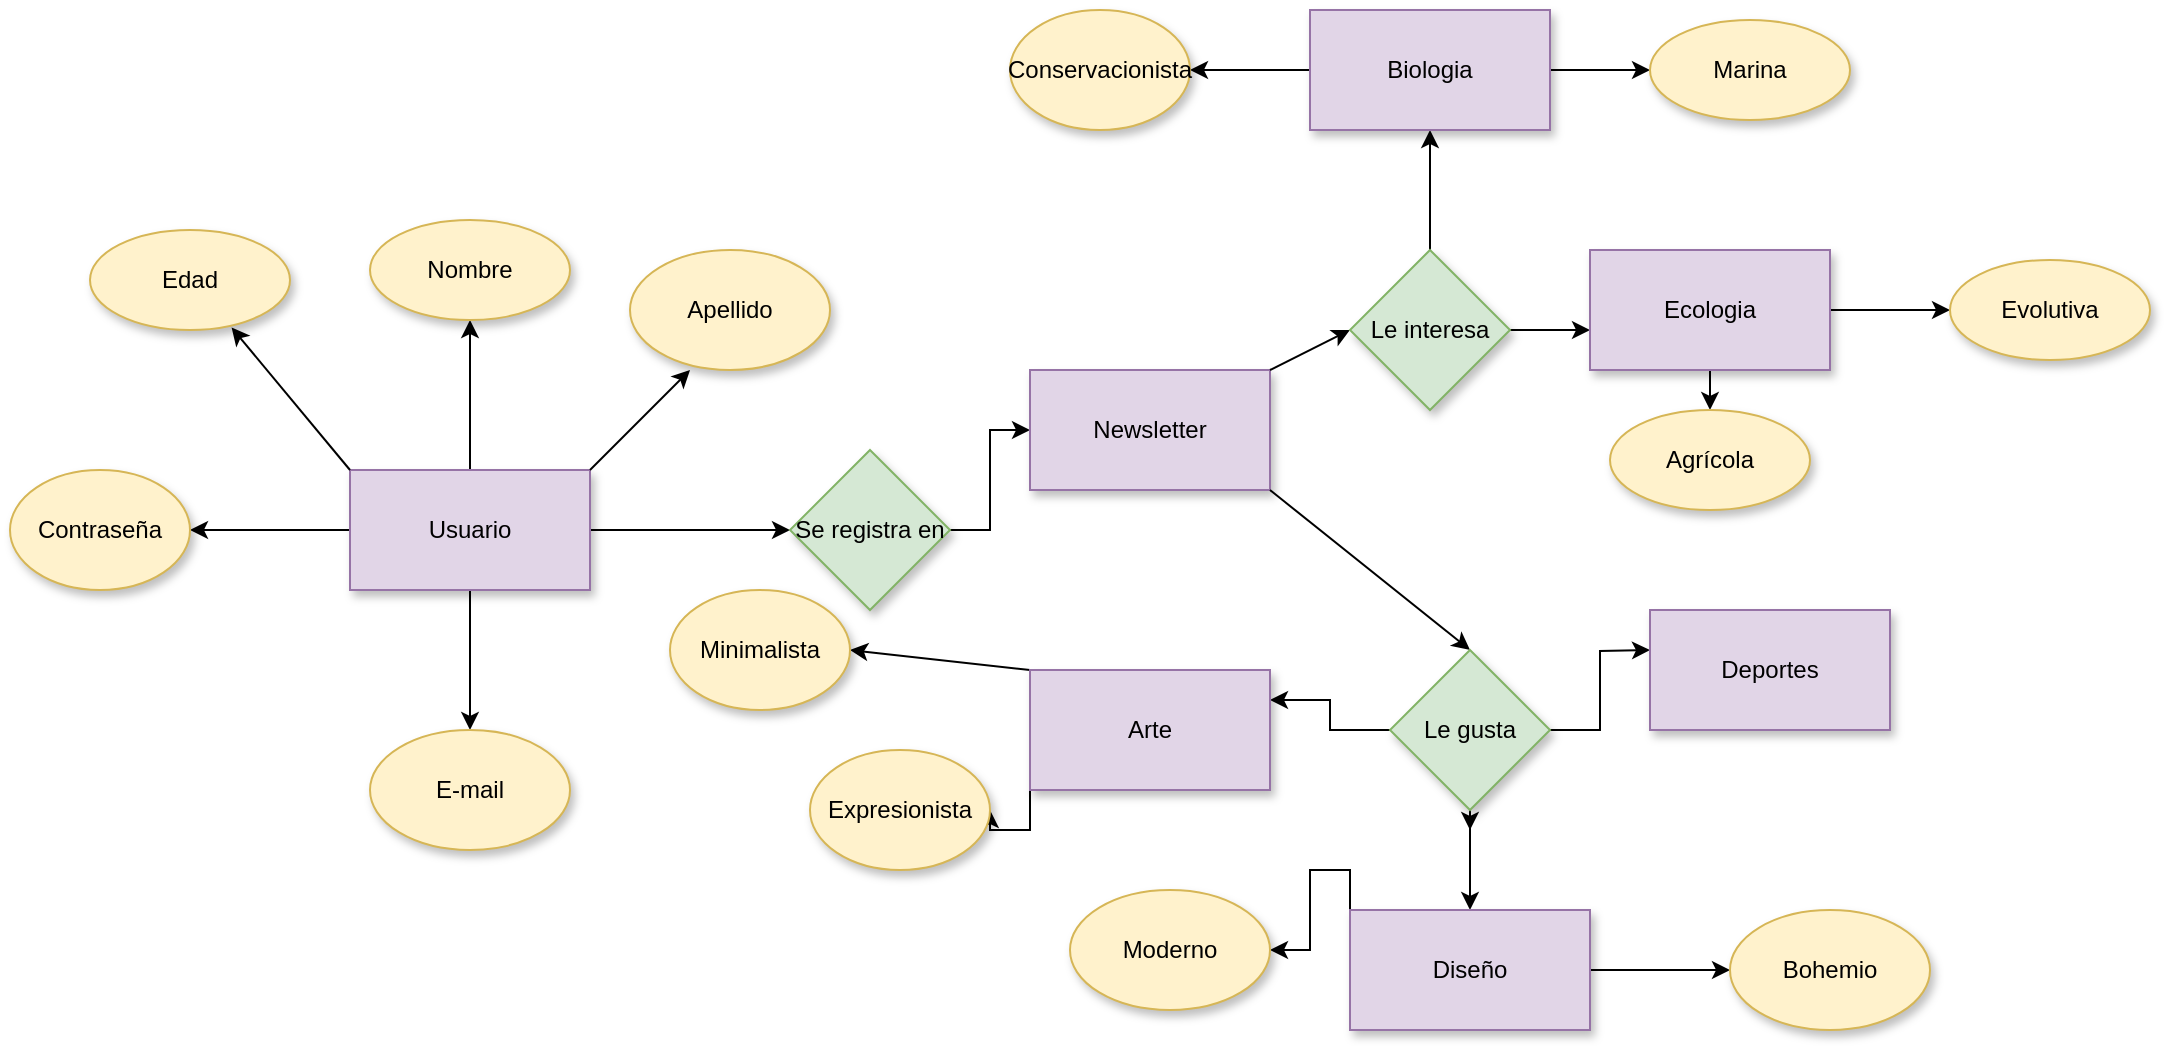 <mxfile version="20.8.15" type="github">
  <diagram name="Página-1" id="8A7TZuWNmLD7l289WF7t">
    <mxGraphModel dx="1780" dy="1811" grid="1" gridSize="10" guides="1" tooltips="1" connect="1" arrows="1" fold="1" page="1" pageScale="1" pageWidth="827" pageHeight="1169" math="0" shadow="0">
      <root>
        <mxCell id="0" />
        <mxCell id="1" parent="0" />
        <mxCell id="3NBMnBzRhoccwVoPlijh-3" value="" style="edgeStyle=orthogonalEdgeStyle;rounded=0;orthogonalLoop=1;jettySize=auto;html=1;" edge="1" parent="1" source="3NBMnBzRhoccwVoPlijh-1" target="3NBMnBzRhoccwVoPlijh-2">
          <mxGeometry relative="1" as="geometry" />
        </mxCell>
        <mxCell id="3NBMnBzRhoccwVoPlijh-7" value="" style="edgeStyle=orthogonalEdgeStyle;rounded=0;orthogonalLoop=1;jettySize=auto;html=1;" edge="1" parent="1" source="3NBMnBzRhoccwVoPlijh-1">
          <mxGeometry relative="1" as="geometry">
            <mxPoint x="170" y="170" as="targetPoint" />
          </mxGeometry>
        </mxCell>
        <mxCell id="3NBMnBzRhoccwVoPlijh-9" value="" style="edgeStyle=orthogonalEdgeStyle;rounded=0;orthogonalLoop=1;jettySize=auto;html=1;" edge="1" parent="1" source="3NBMnBzRhoccwVoPlijh-1">
          <mxGeometry relative="1" as="geometry">
            <mxPoint x="30" y="70" as="targetPoint" />
          </mxGeometry>
        </mxCell>
        <mxCell id="3NBMnBzRhoccwVoPlijh-11" value="" style="edgeStyle=orthogonalEdgeStyle;rounded=0;orthogonalLoop=1;jettySize=auto;html=1;" edge="1" parent="1" source="3NBMnBzRhoccwVoPlijh-1" target="3NBMnBzRhoccwVoPlijh-10">
          <mxGeometry relative="1" as="geometry" />
        </mxCell>
        <mxCell id="3NBMnBzRhoccwVoPlijh-1" value="Usuario" style="rounded=0;whiteSpace=wrap;html=1;fillColor=#e1d5e7;strokeColor=#9673a6;gradientColor=none;glass=0;shadow=1;" vertex="1" parent="1">
          <mxGeometry x="110" y="40" width="120" height="60" as="geometry" />
        </mxCell>
        <mxCell id="3NBMnBzRhoccwVoPlijh-5" value="" style="edgeStyle=orthogonalEdgeStyle;rounded=0;orthogonalLoop=1;jettySize=auto;html=1;" edge="1" parent="1" source="3NBMnBzRhoccwVoPlijh-2" target="3NBMnBzRhoccwVoPlijh-4">
          <mxGeometry relative="1" as="geometry" />
        </mxCell>
        <mxCell id="3NBMnBzRhoccwVoPlijh-2" value="Se registra en " style="rhombus;whiteSpace=wrap;html=1;fillColor=#d5e8d4;strokeColor=#82b366;rounded=0;glass=0;shadow=1;" vertex="1" parent="1">
          <mxGeometry x="330" y="30" width="80" height="80" as="geometry" />
        </mxCell>
        <mxCell id="3NBMnBzRhoccwVoPlijh-4" value="Newsletter" style="rounded=0;whiteSpace=wrap;html=1;fillColor=#e1d5e7;strokeColor=#9673a6;glass=0;shadow=1;" vertex="1" parent="1">
          <mxGeometry x="450" y="-10" width="120" height="60" as="geometry" />
        </mxCell>
        <mxCell id="3NBMnBzRhoccwVoPlijh-10" value="Nombre" style="ellipse;whiteSpace=wrap;html=1;fillColor=#fff2cc;strokeColor=#d6b656;rounded=0;glass=0;shadow=1;" vertex="1" parent="1">
          <mxGeometry x="120" y="-85" width="100" height="50" as="geometry" />
        </mxCell>
        <mxCell id="3NBMnBzRhoccwVoPlijh-14" value="" style="endArrow=classic;html=1;rounded=0;" edge="1" parent="1">
          <mxGeometry width="50" height="50" relative="1" as="geometry">
            <mxPoint x="230" y="40" as="sourcePoint" />
            <mxPoint x="280" y="-10" as="targetPoint" />
          </mxGeometry>
        </mxCell>
        <mxCell id="3NBMnBzRhoccwVoPlijh-18" value="Contraseña" style="ellipse;whiteSpace=wrap;html=1;rounded=0;shadow=1;glass=0;sketch=0;fillColor=#fff2cc;strokeColor=#d6b656;" vertex="1" parent="1">
          <mxGeometry x="-60" y="40" width="90" height="60" as="geometry" />
        </mxCell>
        <mxCell id="3NBMnBzRhoccwVoPlijh-19" value="Edad" style="ellipse;whiteSpace=wrap;html=1;rounded=0;shadow=1;glass=0;sketch=0;fillColor=#fff2cc;strokeColor=#d6b656;" vertex="1" parent="1">
          <mxGeometry x="-20" y="-80" width="100" height="50" as="geometry" />
        </mxCell>
        <mxCell id="3NBMnBzRhoccwVoPlijh-20" value="Apellido" style="ellipse;whiteSpace=wrap;html=1;rounded=0;shadow=1;glass=0;sketch=0;fillColor=#fff2cc;strokeColor=#d6b656;" vertex="1" parent="1">
          <mxGeometry x="250" y="-70" width="100" height="60" as="geometry" />
        </mxCell>
        <mxCell id="3NBMnBzRhoccwVoPlijh-22" value="" style="endArrow=classic;html=1;rounded=0;exitX=0;exitY=0;exitDx=0;exitDy=0;entryX=0.708;entryY=0.975;entryDx=0;entryDy=0;entryPerimeter=0;" edge="1" parent="1" source="3NBMnBzRhoccwVoPlijh-1" target="3NBMnBzRhoccwVoPlijh-19">
          <mxGeometry width="50" height="50" relative="1" as="geometry">
            <mxPoint x="80" as="sourcePoint" />
            <mxPoint x="130" y="-50" as="targetPoint" />
          </mxGeometry>
        </mxCell>
        <mxCell id="3NBMnBzRhoccwVoPlijh-23" value="E-mail" style="ellipse;whiteSpace=wrap;html=1;rounded=0;shadow=1;glass=0;sketch=0;fillColor=#fff2cc;strokeColor=#d6b656;" vertex="1" parent="1">
          <mxGeometry x="120" y="170" width="100" height="60" as="geometry" />
        </mxCell>
        <mxCell id="3NBMnBzRhoccwVoPlijh-25" value="" style="endArrow=classic;html=1;rounded=0;exitX=1;exitY=0;exitDx=0;exitDy=0;entryX=0;entryY=0.5;entryDx=0;entryDy=0;" edge="1" parent="1" source="3NBMnBzRhoccwVoPlijh-4" target="3NBMnBzRhoccwVoPlijh-26">
          <mxGeometry width="50" height="50" relative="1" as="geometry">
            <mxPoint x="610" y="20" as="sourcePoint" />
            <mxPoint x="630" as="targetPoint" />
          </mxGeometry>
        </mxCell>
        <mxCell id="3NBMnBzRhoccwVoPlijh-30" style="edgeStyle=orthogonalEdgeStyle;rounded=0;orthogonalLoop=1;jettySize=auto;html=1;exitX=0.5;exitY=0;exitDx=0;exitDy=0;" edge="1" parent="1" source="3NBMnBzRhoccwVoPlijh-26">
          <mxGeometry relative="1" as="geometry">
            <mxPoint x="650" y="-130" as="targetPoint" />
          </mxGeometry>
        </mxCell>
        <mxCell id="3NBMnBzRhoccwVoPlijh-32" style="edgeStyle=orthogonalEdgeStyle;rounded=0;orthogonalLoop=1;jettySize=auto;html=1;exitX=1;exitY=0.5;exitDx=0;exitDy=0;" edge="1" parent="1" source="3NBMnBzRhoccwVoPlijh-26">
          <mxGeometry relative="1" as="geometry">
            <mxPoint x="730" y="-30" as="targetPoint" />
          </mxGeometry>
        </mxCell>
        <mxCell id="3NBMnBzRhoccwVoPlijh-26" value="Le interesa " style="rhombus;whiteSpace=wrap;html=1;rounded=0;shadow=1;glass=0;sketch=0;fillColor=#d5e8d4;strokeColor=#82b366;" vertex="1" parent="1">
          <mxGeometry x="610" y="-70" width="80" height="80" as="geometry" />
        </mxCell>
        <mxCell id="3NBMnBzRhoccwVoPlijh-27" value="" style="endArrow=classic;html=1;rounded=0;exitX=1;exitY=1;exitDx=0;exitDy=0;entryX=0.5;entryY=0;entryDx=0;entryDy=0;" edge="1" parent="1" source="3NBMnBzRhoccwVoPlijh-4" target="3NBMnBzRhoccwVoPlijh-28">
          <mxGeometry width="50" height="50" relative="1" as="geometry">
            <mxPoint x="390" y="150" as="sourcePoint" />
            <mxPoint x="630" y="120" as="targetPoint" />
          </mxGeometry>
        </mxCell>
        <mxCell id="3NBMnBzRhoccwVoPlijh-35" style="edgeStyle=orthogonalEdgeStyle;rounded=0;orthogonalLoop=1;jettySize=auto;html=1;exitX=0.5;exitY=1;exitDx=0;exitDy=0;" edge="1" parent="1" source="3NBMnBzRhoccwVoPlijh-28">
          <mxGeometry relative="1" as="geometry">
            <mxPoint x="670" y="220" as="targetPoint" />
          </mxGeometry>
        </mxCell>
        <mxCell id="3NBMnBzRhoccwVoPlijh-36" style="edgeStyle=orthogonalEdgeStyle;rounded=0;orthogonalLoop=1;jettySize=auto;html=1;exitX=1;exitY=0.5;exitDx=0;exitDy=0;" edge="1" parent="1" source="3NBMnBzRhoccwVoPlijh-28">
          <mxGeometry relative="1" as="geometry">
            <mxPoint x="760" y="130" as="targetPoint" />
          </mxGeometry>
        </mxCell>
        <mxCell id="3NBMnBzRhoccwVoPlijh-62" style="edgeStyle=orthogonalEdgeStyle;rounded=0;orthogonalLoop=1;jettySize=auto;html=1;exitX=0;exitY=0.5;exitDx=0;exitDy=0;entryX=1;entryY=0.25;entryDx=0;entryDy=0;" edge="1" parent="1" source="3NBMnBzRhoccwVoPlijh-28" target="3NBMnBzRhoccwVoPlijh-60">
          <mxGeometry relative="1" as="geometry" />
        </mxCell>
        <mxCell id="3NBMnBzRhoccwVoPlijh-67" style="edgeStyle=orthogonalEdgeStyle;rounded=0;orthogonalLoop=1;jettySize=auto;html=1;exitX=0.5;exitY=1;exitDx=0;exitDy=0;entryX=0.5;entryY=0;entryDx=0;entryDy=0;" edge="1" parent="1" source="3NBMnBzRhoccwVoPlijh-28" target="3NBMnBzRhoccwVoPlijh-39">
          <mxGeometry relative="1" as="geometry" />
        </mxCell>
        <mxCell id="3NBMnBzRhoccwVoPlijh-28" value="Le gusta" style="rhombus;whiteSpace=wrap;html=1;rounded=0;shadow=1;glass=0;sketch=0;fillColor=#d5e8d4;strokeColor=#82b366;" vertex="1" parent="1">
          <mxGeometry x="630" y="130" width="80" height="80" as="geometry" />
        </mxCell>
        <mxCell id="3NBMnBzRhoccwVoPlijh-31" value="" style="endArrow=classic;html=1;rounded=0;exitX=0;exitY=0;exitDx=0;exitDy=0;" edge="1" parent="1" source="3NBMnBzRhoccwVoPlijh-60">
          <mxGeometry width="50" height="50" relative="1" as="geometry">
            <mxPoint x="370" y="130" as="sourcePoint" />
            <mxPoint x="360" y="130" as="targetPoint" />
          </mxGeometry>
        </mxCell>
        <mxCell id="3NBMnBzRhoccwVoPlijh-46" style="edgeStyle=orthogonalEdgeStyle;rounded=0;orthogonalLoop=1;jettySize=auto;html=1;exitX=1;exitY=0.5;exitDx=0;exitDy=0;" edge="1" parent="1" source="3NBMnBzRhoccwVoPlijh-37" target="3NBMnBzRhoccwVoPlijh-47">
          <mxGeometry relative="1" as="geometry">
            <mxPoint x="760" y="-160" as="targetPoint" />
          </mxGeometry>
        </mxCell>
        <mxCell id="3NBMnBzRhoccwVoPlijh-55" style="edgeStyle=orthogonalEdgeStyle;rounded=0;orthogonalLoop=1;jettySize=auto;html=1;exitX=0;exitY=0.5;exitDx=0;exitDy=0;" edge="1" parent="1" source="3NBMnBzRhoccwVoPlijh-37" target="3NBMnBzRhoccwVoPlijh-56">
          <mxGeometry relative="1" as="geometry">
            <mxPoint x="530" y="-160" as="targetPoint" />
          </mxGeometry>
        </mxCell>
        <mxCell id="3NBMnBzRhoccwVoPlijh-37" value="Biologia" style="rounded=0;whiteSpace=wrap;html=1;shadow=1;glass=0;sketch=0;fillColor=#e1d5e7;strokeColor=#9673a6;" vertex="1" parent="1">
          <mxGeometry x="590" y="-190" width="120" height="60" as="geometry" />
        </mxCell>
        <mxCell id="3NBMnBzRhoccwVoPlijh-50" style="edgeStyle=orthogonalEdgeStyle;rounded=0;orthogonalLoop=1;jettySize=auto;html=1;exitX=0.5;exitY=1;exitDx=0;exitDy=0;" edge="1" parent="1" source="3NBMnBzRhoccwVoPlijh-38">
          <mxGeometry relative="1" as="geometry">
            <mxPoint x="790" y="10" as="targetPoint" />
          </mxGeometry>
        </mxCell>
        <mxCell id="3NBMnBzRhoccwVoPlijh-52" style="edgeStyle=orthogonalEdgeStyle;rounded=0;orthogonalLoop=1;jettySize=auto;html=1;exitX=1;exitY=0.5;exitDx=0;exitDy=0;" edge="1" parent="1" source="3NBMnBzRhoccwVoPlijh-38" target="3NBMnBzRhoccwVoPlijh-53">
          <mxGeometry relative="1" as="geometry">
            <mxPoint x="880" y="-40" as="targetPoint" />
          </mxGeometry>
        </mxCell>
        <mxCell id="3NBMnBzRhoccwVoPlijh-38" value="Ecologia" style="rounded=0;whiteSpace=wrap;html=1;shadow=1;glass=0;sketch=0;fillColor=#e1d5e7;strokeColor=#9673a6;" vertex="1" parent="1">
          <mxGeometry x="730" y="-70" width="120" height="60" as="geometry" />
        </mxCell>
        <mxCell id="3NBMnBzRhoccwVoPlijh-44" style="edgeStyle=orthogonalEdgeStyle;rounded=0;orthogonalLoop=1;jettySize=auto;html=1;exitX=1;exitY=0.5;exitDx=0;exitDy=0;" edge="1" parent="1" source="3NBMnBzRhoccwVoPlijh-39" target="3NBMnBzRhoccwVoPlijh-45">
          <mxGeometry relative="1" as="geometry">
            <mxPoint x="760" y="250" as="targetPoint" />
          </mxGeometry>
        </mxCell>
        <mxCell id="3NBMnBzRhoccwVoPlijh-69" style="edgeStyle=orthogonalEdgeStyle;rounded=0;orthogonalLoop=1;jettySize=auto;html=1;exitX=0;exitY=0;exitDx=0;exitDy=0;entryX=1;entryY=0.5;entryDx=0;entryDy=0;" edge="1" parent="1" source="3NBMnBzRhoccwVoPlijh-39" target="3NBMnBzRhoccwVoPlijh-42">
          <mxGeometry relative="1" as="geometry" />
        </mxCell>
        <mxCell id="3NBMnBzRhoccwVoPlijh-39" value="Diseño" style="rounded=0;whiteSpace=wrap;html=1;shadow=1;glass=0;sketch=0;fillColor=#e1d5e7;strokeColor=#9673a6;" vertex="1" parent="1">
          <mxGeometry x="610" y="260" width="120" height="60" as="geometry" />
        </mxCell>
        <mxCell id="3NBMnBzRhoccwVoPlijh-40" value="Deportes" style="rounded=0;whiteSpace=wrap;html=1;shadow=1;glass=0;sketch=0;fillColor=#e1d5e7;strokeColor=#9673a6;" vertex="1" parent="1">
          <mxGeometry x="760" y="110" width="120" height="60" as="geometry" />
        </mxCell>
        <mxCell id="3NBMnBzRhoccwVoPlijh-42" value="Moderno" style="ellipse;whiteSpace=wrap;html=1;rounded=0;shadow=1;glass=0;sketch=0;fillColor=#fff2cc;strokeColor=#d6b656;" vertex="1" parent="1">
          <mxGeometry x="470" y="250" width="100" height="60" as="geometry" />
        </mxCell>
        <mxCell id="3NBMnBzRhoccwVoPlijh-45" value="Bohemio" style="ellipse;whiteSpace=wrap;html=1;rounded=0;shadow=1;glass=0;sketch=0;fillColor=#fff2cc;strokeColor=#d6b656;" vertex="1" parent="1">
          <mxGeometry x="800" y="260" width="100" height="60" as="geometry" />
        </mxCell>
        <mxCell id="3NBMnBzRhoccwVoPlijh-47" value="Marina" style="ellipse;whiteSpace=wrap;html=1;rounded=0;shadow=1;glass=0;sketch=0;fillColor=#fff2cc;strokeColor=#d6b656;" vertex="1" parent="1">
          <mxGeometry x="760" y="-185" width="100" height="50" as="geometry" />
        </mxCell>
        <mxCell id="3NBMnBzRhoccwVoPlijh-48" value="Agrícola" style="ellipse;whiteSpace=wrap;html=1;rounded=0;shadow=1;glass=0;sketch=0;fillColor=#fff2cc;strokeColor=#d6b656;" vertex="1" parent="1">
          <mxGeometry x="740" y="10" width="100" height="50" as="geometry" />
        </mxCell>
        <mxCell id="3NBMnBzRhoccwVoPlijh-53" value="Evolutiva" style="ellipse;whiteSpace=wrap;html=1;rounded=0;shadow=1;glass=0;sketch=0;fillColor=#fff2cc;strokeColor=#d6b656;" vertex="1" parent="1">
          <mxGeometry x="910" y="-65" width="100" height="50" as="geometry" />
        </mxCell>
        <mxCell id="3NBMnBzRhoccwVoPlijh-56" value="Conservacionista" style="ellipse;whiteSpace=wrap;html=1;rounded=0;shadow=1;glass=0;sketch=0;fillColor=#fff2cc;strokeColor=#d6b656;" vertex="1" parent="1">
          <mxGeometry x="440" y="-190" width="90" height="60" as="geometry" />
        </mxCell>
        <mxCell id="3NBMnBzRhoccwVoPlijh-64" style="edgeStyle=orthogonalEdgeStyle;rounded=0;orthogonalLoop=1;jettySize=auto;html=1;exitX=0;exitY=1;exitDx=0;exitDy=0;" edge="1" parent="1" source="3NBMnBzRhoccwVoPlijh-60" target="3NBMnBzRhoccwVoPlijh-65">
          <mxGeometry relative="1" as="geometry">
            <mxPoint x="450" y="180" as="targetPoint" />
          </mxGeometry>
        </mxCell>
        <mxCell id="3NBMnBzRhoccwVoPlijh-60" value="Arte" style="rounded=0;whiteSpace=wrap;html=1;shadow=1;glass=0;sketch=0;fillColor=#e1d5e7;strokeColor=#9673a6;" vertex="1" parent="1">
          <mxGeometry x="450" y="140" width="120" height="60" as="geometry" />
        </mxCell>
        <mxCell id="3NBMnBzRhoccwVoPlijh-65" value="Expresionista" style="ellipse;whiteSpace=wrap;html=1;rounded=0;shadow=1;glass=0;sketch=0;fillColor=#fff2cc;strokeColor=#d6b656;" vertex="1" parent="1">
          <mxGeometry x="340" y="180" width="90" height="60" as="geometry" />
        </mxCell>
        <mxCell id="3NBMnBzRhoccwVoPlijh-66" value="Minimalista" style="ellipse;whiteSpace=wrap;html=1;rounded=0;shadow=1;glass=0;sketch=0;fillColor=#fff2cc;strokeColor=#d6b656;" vertex="1" parent="1">
          <mxGeometry x="270" y="100" width="90" height="60" as="geometry" />
        </mxCell>
      </root>
    </mxGraphModel>
  </diagram>
</mxfile>
